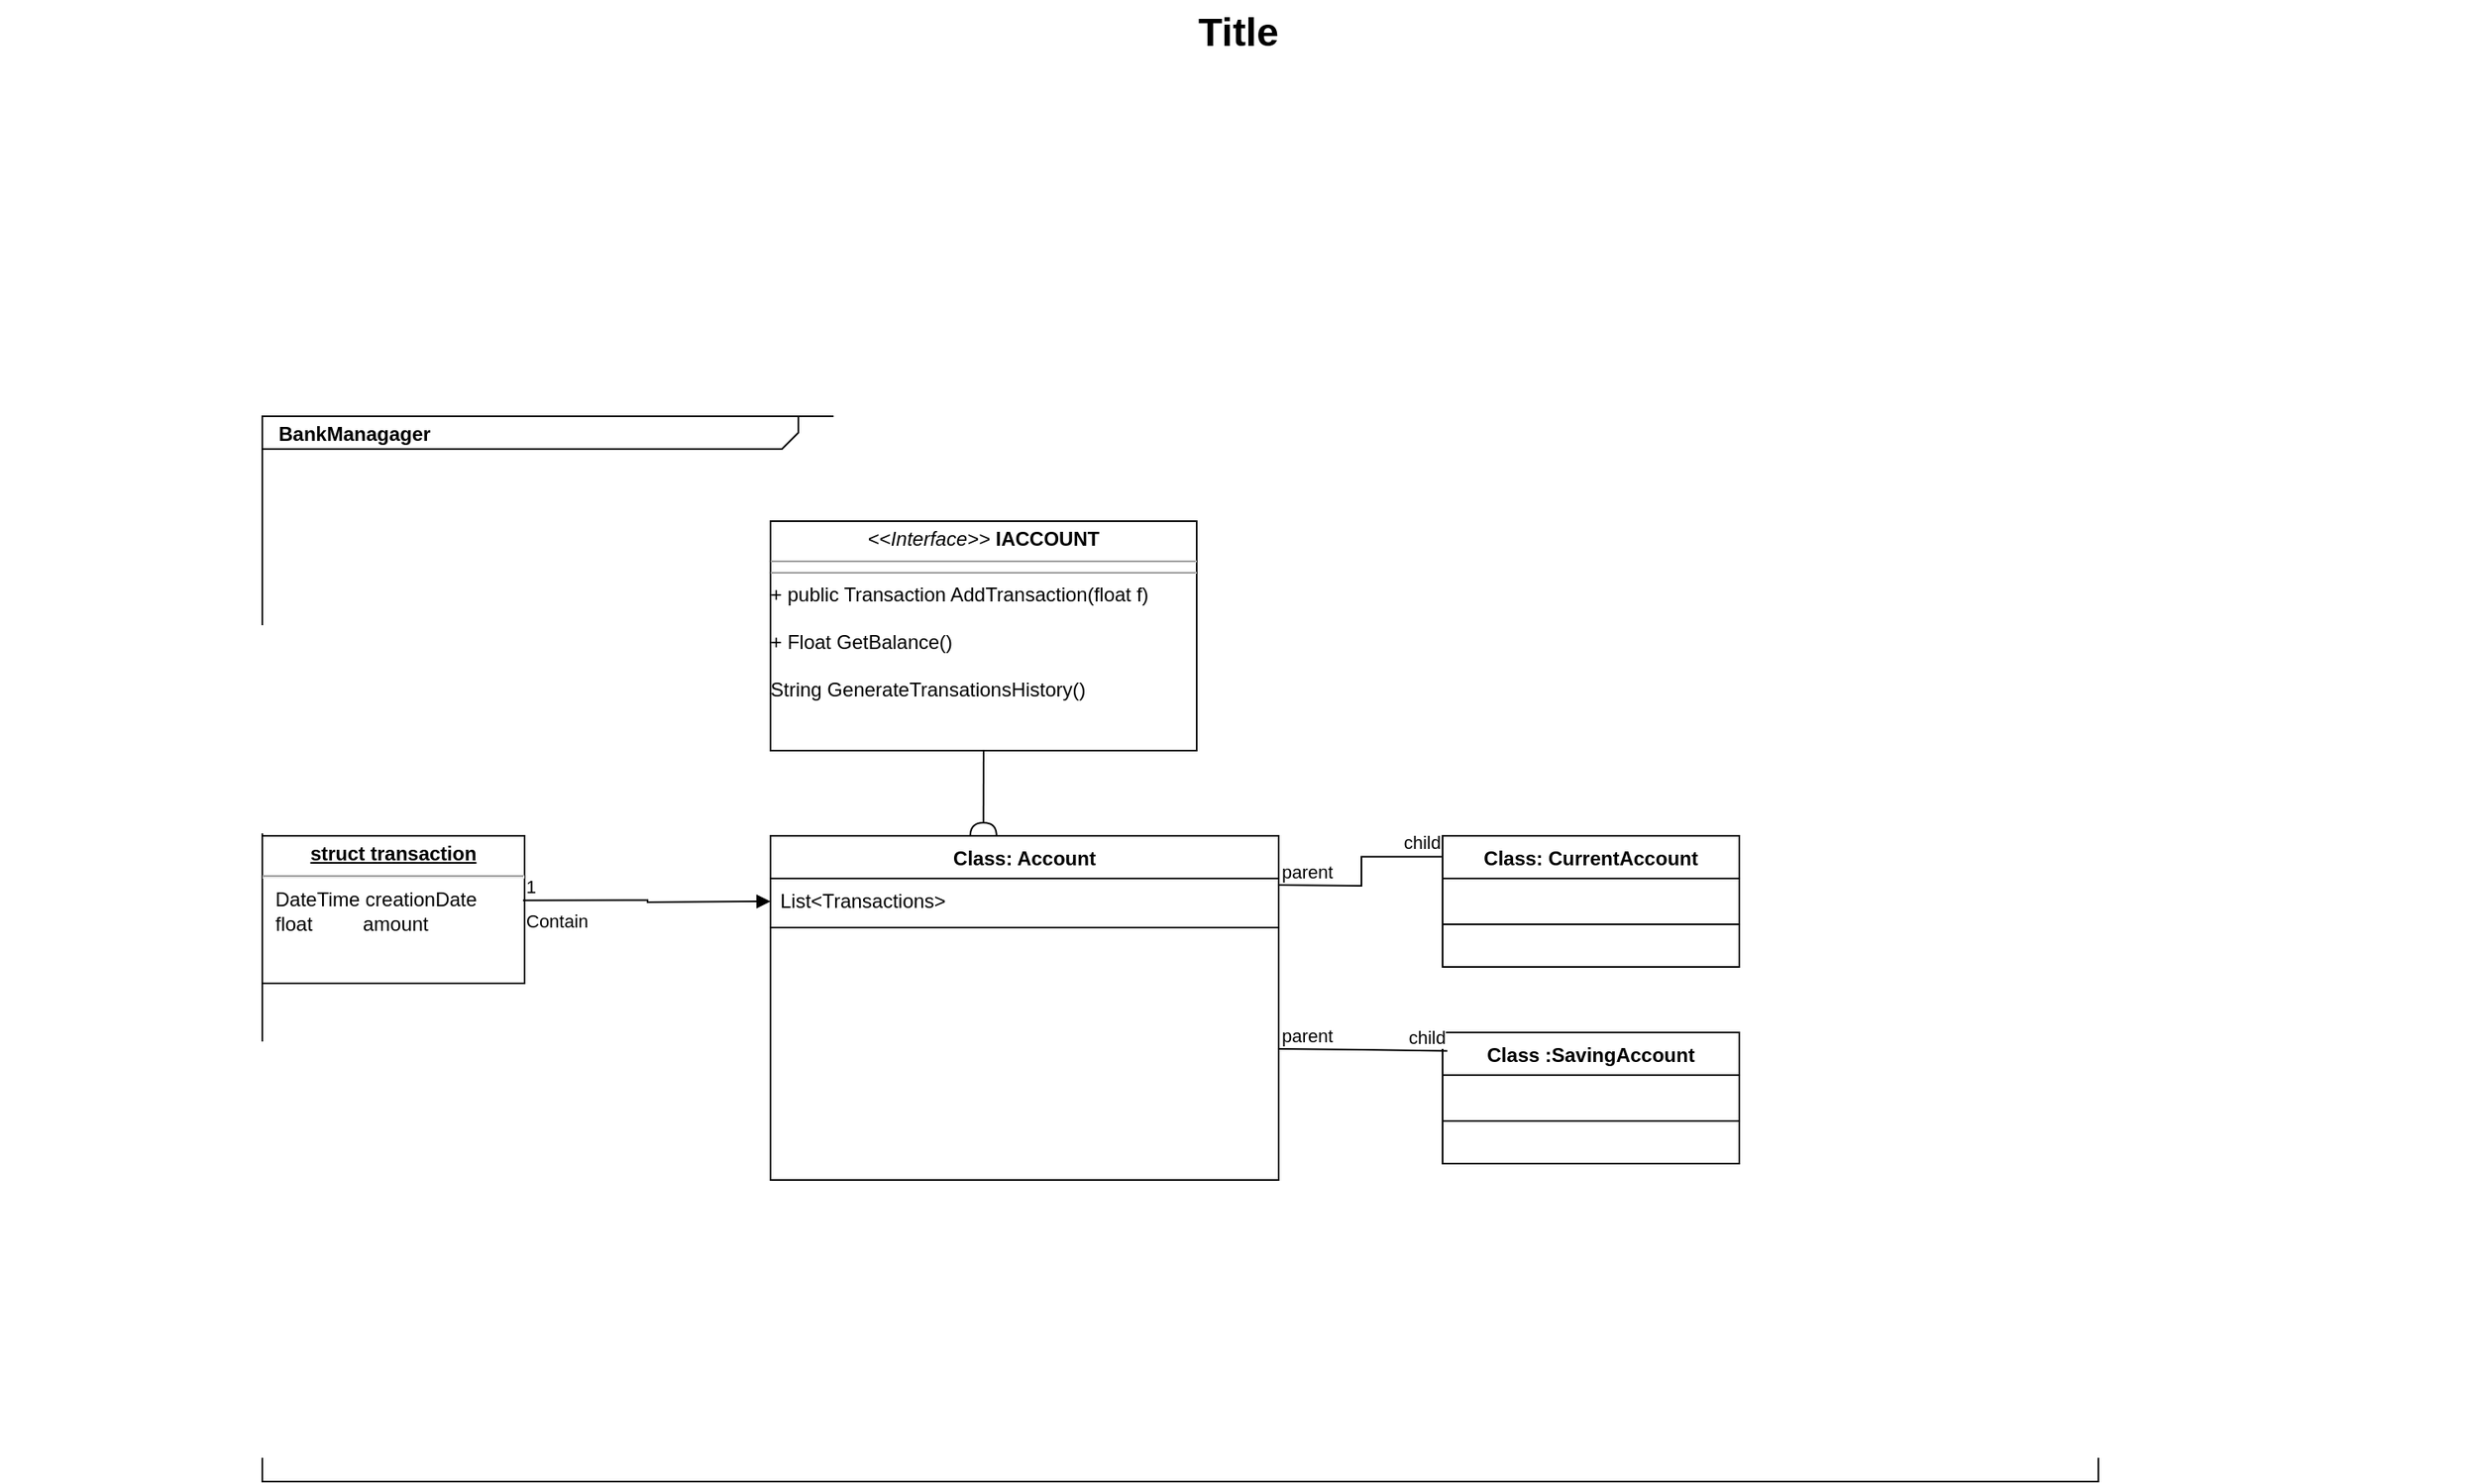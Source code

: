 <mxfile version="22.1.21" type="device">
  <diagram name="Page-1" id="929967ad-93f9-6ef4-fab6-5d389245f69c">
    <mxGraphModel dx="1728" dy="928" grid="1" gridSize="10" guides="1" tooltips="1" connect="1" arrows="1" fold="1" page="1" pageScale="1.5" pageWidth="1169" pageHeight="826" background="none" math="0" shadow="0">
      <root>
        <mxCell id="0" style=";html=1;" />
        <mxCell id="1" style=";html=1;" parent="0" />
        <mxCell id="1672d66443f91eb5-1" value="&lt;p style=&quot;margin: 0px ; margin-top: 4px ; margin-left: 10px ; text-align: left&quot;&gt;&lt;b&gt;BankManagager&lt;/b&gt;&lt;/p&gt;" style="html=1;strokeWidth=1;shape=mxgraph.sysml.package;html=1;overflow=fill;whiteSpace=wrap;fillColor=none;gradientColor=none;fontSize=12;align=center;labelX=327.64;" parent="1" vertex="1">
          <mxGeometry x="280" y="294" width="1120" height="650" as="geometry" />
        </mxCell>
        <mxCell id="1672d66443f91eb5-23" value="Title" style="text;strokeColor=none;fillColor=none;html=1;fontSize=24;fontStyle=1;verticalAlign=middle;align=center;" parent="1" vertex="1">
          <mxGeometry x="120" y="40" width="1510" height="40" as="geometry" />
        </mxCell>
        <mxCell id="CNQG9wVClAnzEjeiggX6-1" value="&lt;p style=&quot;margin:0px;margin-top:4px;text-align:center;text-decoration:underline;&quot;&gt;&lt;b&gt;struct transaction&lt;br&gt;&lt;/b&gt;&lt;/p&gt;&lt;hr&gt;&lt;p style=&quot;margin:0px;margin-left:8px;&quot;&gt;DateTime creationDate&lt;br&gt;float &lt;span style=&quot;white-space: pre;&quot;&gt;&#x9;&lt;/span&gt;amount&lt;br&gt;&lt;br&gt;&lt;/p&gt;" style="verticalAlign=top;align=left;overflow=fill;fontSize=12;fontFamily=Helvetica;html=1;whiteSpace=wrap;" vertex="1" parent="1">
          <mxGeometry x="280" y="550" width="160" height="90" as="geometry" />
        </mxCell>
        <mxCell id="CNQG9wVClAnzEjeiggX6-2" value="Class: Account" style="swimlane;fontStyle=1;align=center;verticalAlign=top;childLayout=stackLayout;horizontal=1;startSize=26;horizontalStack=0;resizeParent=1;resizeParentMax=0;resizeLast=0;collapsible=1;marginBottom=0;whiteSpace=wrap;html=1;" vertex="1" parent="1">
          <mxGeometry x="590" y="550" width="310" height="210" as="geometry" />
        </mxCell>
        <mxCell id="CNQG9wVClAnzEjeiggX6-3" value="&lt;div&gt;List&amp;lt;Transactions&amp;gt;&lt;/div&gt;&lt;div&gt;&lt;br&gt;&lt;/div&gt;" style="text;strokeColor=none;fillColor=none;align=left;verticalAlign=top;spacingLeft=4;spacingRight=4;overflow=hidden;rotatable=0;points=[[0,0.5],[1,0.5]];portConstraint=eastwest;whiteSpace=wrap;html=1;" vertex="1" parent="CNQG9wVClAnzEjeiggX6-2">
          <mxGeometry y="26" width="310" height="26" as="geometry" />
        </mxCell>
        <mxCell id="CNQG9wVClAnzEjeiggX6-4" value="" style="line;strokeWidth=1;fillColor=none;align=left;verticalAlign=middle;spacingTop=-1;spacingLeft=3;spacingRight=3;rotatable=0;labelPosition=right;points=[];portConstraint=eastwest;strokeColor=inherit;" vertex="1" parent="CNQG9wVClAnzEjeiggX6-2">
          <mxGeometry y="52" width="310" height="8" as="geometry" />
        </mxCell>
        <mxCell id="CNQG9wVClAnzEjeiggX6-5" value="&lt;br&gt;&lt;div&gt;&lt;br&gt;&lt;/div&gt;" style="text;strokeColor=none;fillColor=none;align=left;verticalAlign=top;spacingLeft=4;spacingRight=4;overflow=hidden;rotatable=0;points=[[0,0.5],[1,0.5]];portConstraint=eastwest;whiteSpace=wrap;html=1;" vertex="1" parent="CNQG9wVClAnzEjeiggX6-2">
          <mxGeometry y="60" width="310" height="150" as="geometry" />
        </mxCell>
        <mxCell id="CNQG9wVClAnzEjeiggX6-10" value="Class: CurrentAccount" style="swimlane;fontStyle=1;align=center;verticalAlign=top;childLayout=stackLayout;horizontal=1;startSize=26;horizontalStack=0;resizeParent=1;resizeParentMax=0;resizeLast=0;collapsible=1;marginBottom=0;whiteSpace=wrap;html=1;" vertex="1" parent="1">
          <mxGeometry x="1000" y="550" width="181" height="80" as="geometry" />
        </mxCell>
        <mxCell id="CNQG9wVClAnzEjeiggX6-11" value="&lt;div&gt;&lt;br&gt;&lt;/div&gt;&lt;div&gt;&lt;br&gt;&lt;/div&gt;&lt;div&gt;&lt;br&gt;&lt;/div&gt;" style="text;strokeColor=none;fillColor=none;align=left;verticalAlign=top;spacingLeft=4;spacingRight=4;overflow=hidden;rotatable=0;points=[[0,0.5],[1,0.5]];portConstraint=eastwest;whiteSpace=wrap;html=1;" vertex="1" parent="CNQG9wVClAnzEjeiggX6-10">
          <mxGeometry y="26" width="181" height="24" as="geometry" />
        </mxCell>
        <mxCell id="CNQG9wVClAnzEjeiggX6-12" value="" style="line;strokeWidth=1;fillColor=none;align=left;verticalAlign=middle;spacingTop=-1;spacingLeft=3;spacingRight=3;rotatable=0;labelPosition=right;points=[];portConstraint=eastwest;strokeColor=inherit;" vertex="1" parent="CNQG9wVClAnzEjeiggX6-10">
          <mxGeometry y="50" width="181" height="8" as="geometry" />
        </mxCell>
        <mxCell id="CNQG9wVClAnzEjeiggX6-13" value="&lt;div&gt;&lt;br&gt;&lt;/div&gt;&lt;div&gt;&lt;br&gt;&lt;/div&gt;&lt;div&gt;&lt;br&gt;&lt;/div&gt;" style="text;strokeColor=none;fillColor=none;align=left;verticalAlign=top;spacingLeft=4;spacingRight=4;overflow=hidden;rotatable=0;points=[[0,0.5],[1,0.5]];portConstraint=eastwest;whiteSpace=wrap;html=1;" vertex="1" parent="CNQG9wVClAnzEjeiggX6-10">
          <mxGeometry y="58" width="181" height="22" as="geometry" />
        </mxCell>
        <mxCell id="CNQG9wVClAnzEjeiggX6-15" value="&lt;p style=&quot;margin:0px;margin-top:4px;text-align:center;&quot;&gt;&lt;i&gt;&amp;lt;&amp;lt;Interface&amp;gt;&amp;gt;&lt;/i&gt;&lt;b&gt; IACCOUNT&lt;/b&gt;&lt;br&gt;&lt;b&gt;&lt;/b&gt;&lt;/p&gt;&lt;hr size=&quot;1&quot;&gt;&lt;hr size=&quot;1&quot;&gt;&lt;div&gt;+ public Transaction AddTransaction(float f) &lt;br&gt;&lt;/div&gt;&lt;div&gt;&lt;br&gt;&lt;/div&gt;&lt;div&gt;+ Float GetBalance()&lt;/div&gt;&lt;div&gt;&lt;br&gt;&lt;/div&gt;String GenerateTransationsHistory()&lt;p style=&quot;margin:0px;margin-left:4px;&quot;&gt;&lt;/p&gt;" style="verticalAlign=top;align=left;overflow=fill;fontSize=12;fontFamily=Helvetica;html=1;whiteSpace=wrap;" vertex="1" parent="1">
          <mxGeometry x="590" y="358" width="260" height="140" as="geometry" />
        </mxCell>
        <mxCell id="CNQG9wVClAnzEjeiggX6-16" value="" style="endArrow=none;html=1;edgeStyle=orthogonalEdgeStyle;rounded=0;entryX=-0.003;entryY=0.16;entryDx=0;entryDy=0;entryPerimeter=0;" edge="1" parent="1" target="CNQG9wVClAnzEjeiggX6-10">
          <mxGeometry relative="1" as="geometry">
            <mxPoint x="900" y="580" as="sourcePoint" />
            <mxPoint x="1060" y="580" as="targetPoint" />
          </mxGeometry>
        </mxCell>
        <mxCell id="CNQG9wVClAnzEjeiggX6-17" value="parent" style="edgeLabel;resizable=0;html=1;align=left;verticalAlign=bottom;" connectable="0" vertex="1" parent="CNQG9wVClAnzEjeiggX6-16">
          <mxGeometry x="-1" relative="1" as="geometry" />
        </mxCell>
        <mxCell id="CNQG9wVClAnzEjeiggX6-18" value="child" style="edgeLabel;resizable=0;html=1;align=right;verticalAlign=bottom;" connectable="0" vertex="1" parent="CNQG9wVClAnzEjeiggX6-16">
          <mxGeometry x="1" relative="1" as="geometry" />
        </mxCell>
        <mxCell id="CNQG9wVClAnzEjeiggX6-19" value="Class :SavingAccount" style="swimlane;fontStyle=1;align=center;verticalAlign=top;childLayout=stackLayout;horizontal=1;startSize=26;horizontalStack=0;resizeParent=1;resizeParentMax=0;resizeLast=0;collapsible=1;marginBottom=0;whiteSpace=wrap;html=1;" vertex="1" parent="1">
          <mxGeometry x="1000" y="670" width="181" height="80" as="geometry" />
        </mxCell>
        <mxCell id="CNQG9wVClAnzEjeiggX6-20" value="&lt;div&gt;&lt;br&gt;&lt;/div&gt;&lt;div&gt;&lt;br&gt;&lt;/div&gt;&lt;div&gt;&lt;br&gt;&lt;/div&gt;" style="text;strokeColor=none;fillColor=none;align=left;verticalAlign=top;spacingLeft=4;spacingRight=4;overflow=hidden;rotatable=0;points=[[0,0.5],[1,0.5]];portConstraint=eastwest;whiteSpace=wrap;html=1;" vertex="1" parent="CNQG9wVClAnzEjeiggX6-19">
          <mxGeometry y="26" width="181" height="24" as="geometry" />
        </mxCell>
        <mxCell id="CNQG9wVClAnzEjeiggX6-21" value="" style="line;strokeWidth=1;fillColor=none;align=left;verticalAlign=middle;spacingTop=-1;spacingLeft=3;spacingRight=3;rotatable=0;labelPosition=right;points=[];portConstraint=eastwest;strokeColor=inherit;" vertex="1" parent="CNQG9wVClAnzEjeiggX6-19">
          <mxGeometry y="50" width="181" height="8" as="geometry" />
        </mxCell>
        <mxCell id="CNQG9wVClAnzEjeiggX6-22" value="&lt;div&gt;&lt;br&gt;&lt;/div&gt;&lt;div&gt;&lt;br&gt;&lt;/div&gt;&lt;div&gt;&lt;br&gt;&lt;/div&gt;" style="text;strokeColor=none;fillColor=none;align=left;verticalAlign=top;spacingLeft=4;spacingRight=4;overflow=hidden;rotatable=0;points=[[0,0.5],[1,0.5]];portConstraint=eastwest;whiteSpace=wrap;html=1;" vertex="1" parent="CNQG9wVClAnzEjeiggX6-19">
          <mxGeometry y="58" width="181" height="22" as="geometry" />
        </mxCell>
        <mxCell id="CNQG9wVClAnzEjeiggX6-23" value="" style="endArrow=none;html=1;edgeStyle=orthogonalEdgeStyle;rounded=0;entryX=0.016;entryY=0.14;entryDx=0;entryDy=0;entryPerimeter=0;" edge="1" parent="1" target="CNQG9wVClAnzEjeiggX6-19">
          <mxGeometry relative="1" as="geometry">
            <mxPoint x="900" y="680" as="sourcePoint" />
            <mxPoint x="1060" y="680" as="targetPoint" />
          </mxGeometry>
        </mxCell>
        <mxCell id="CNQG9wVClAnzEjeiggX6-24" value="parent" style="edgeLabel;resizable=0;html=1;align=left;verticalAlign=bottom;" connectable="0" vertex="1" parent="CNQG9wVClAnzEjeiggX6-23">
          <mxGeometry x="-1" relative="1" as="geometry" />
        </mxCell>
        <mxCell id="CNQG9wVClAnzEjeiggX6-25" value="child" style="edgeLabel;resizable=0;html=1;align=right;verticalAlign=bottom;" connectable="0" vertex="1" parent="CNQG9wVClAnzEjeiggX6-23">
          <mxGeometry x="1" relative="1" as="geometry" />
        </mxCell>
        <mxCell id="CNQG9wVClAnzEjeiggX6-26" value="" style="rounded=0;orthogonalLoop=1;jettySize=auto;html=1;endArrow=halfCircle;endFill=0;endSize=6;strokeWidth=1;sketch=0;fontSize=12;curved=1;exitX=0.5;exitY=1;exitDx=0;exitDy=0;entryX=0.419;entryY=0;entryDx=0;entryDy=0;entryPerimeter=0;" edge="1" target="CNQG9wVClAnzEjeiggX6-2" parent="1" source="CNQG9wVClAnzEjeiggX6-15">
          <mxGeometry relative="1" as="geometry">
            <mxPoint x="675" y="535" as="sourcePoint" />
            <Array as="points" />
          </mxGeometry>
        </mxCell>
        <mxCell id="CNQG9wVClAnzEjeiggX6-27" value="" style="ellipse;whiteSpace=wrap;html=1;align=center;aspect=fixed;fillColor=none;strokeColor=none;resizable=0;perimeter=centerPerimeter;rotatable=0;allowArrows=0;points=[];outlineConnect=1;" vertex="1" parent="1">
          <mxGeometry x="650" y="530" width="10" height="10" as="geometry" />
        </mxCell>
        <mxCell id="CNQG9wVClAnzEjeiggX6-28" value="Contain" style="endArrow=block;endFill=1;html=1;edgeStyle=orthogonalEdgeStyle;align=left;verticalAlign=top;rounded=0;exitX=0.994;exitY=0.437;exitDx=0;exitDy=0;exitPerimeter=0;" edge="1" parent="1" source="CNQG9wVClAnzEjeiggX6-1">
          <mxGeometry x="-1" relative="1" as="geometry">
            <mxPoint x="450" y="590" as="sourcePoint" />
            <mxPoint x="590" y="590" as="targetPoint" />
          </mxGeometry>
        </mxCell>
        <mxCell id="CNQG9wVClAnzEjeiggX6-29" value="1" style="edgeLabel;resizable=0;html=1;align=left;verticalAlign=bottom;" connectable="0" vertex="1" parent="CNQG9wVClAnzEjeiggX6-28">
          <mxGeometry x="-1" relative="1" as="geometry" />
        </mxCell>
      </root>
    </mxGraphModel>
  </diagram>
</mxfile>
